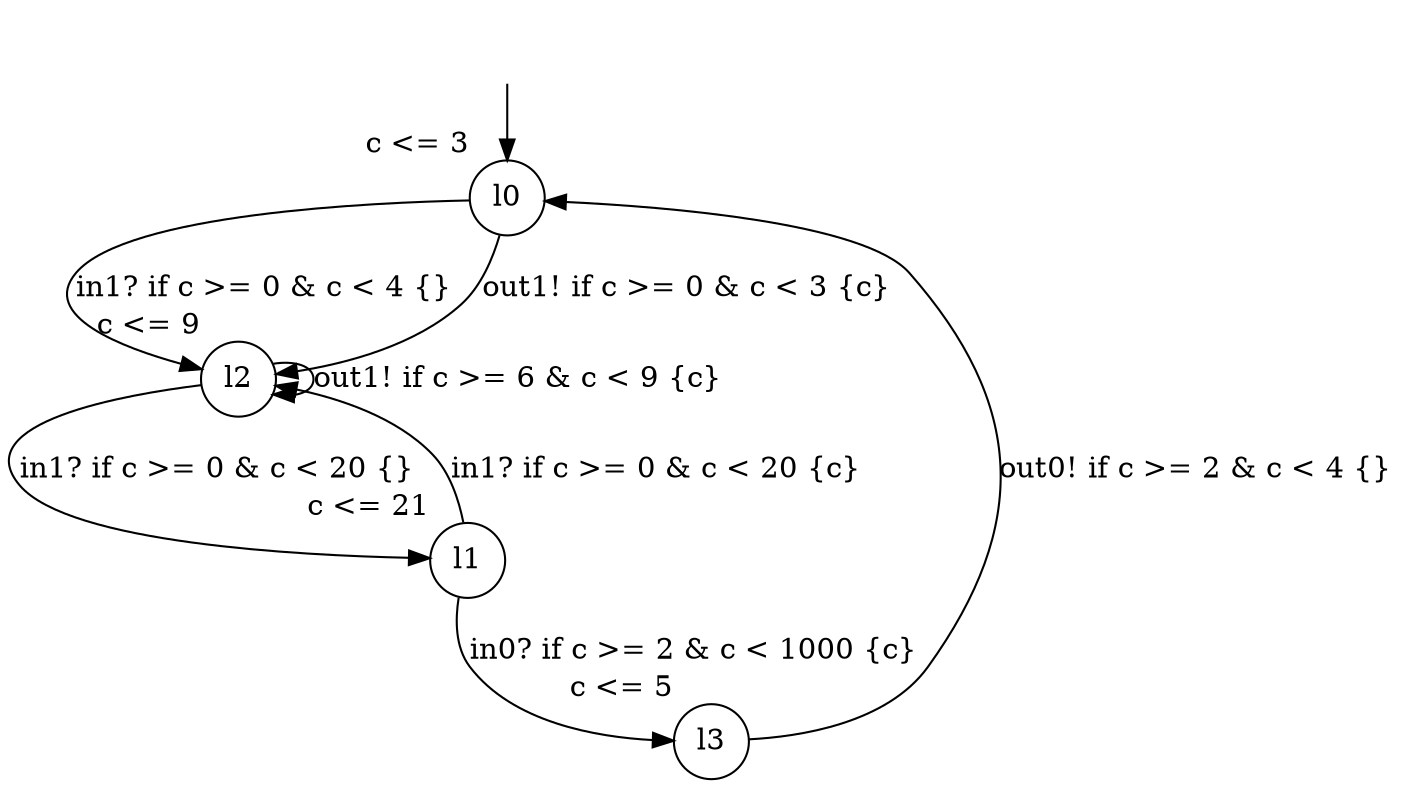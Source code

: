 digraph g {
__start0 [label="" shape="none"];
l0 [shape="circle" margin=0 label="l0", xlabel="c <= 3"];
l1 [shape="circle" margin=0 label="l1", xlabel="c <= 21"];
l2 [shape="circle" margin=0 label="l2", xlabel="c <= 9"];
l3 [shape="circle" margin=0 label="l3", xlabel="c <= 5"];
l0 -> l2 [label="in1? if c >= 0 & c < 4 {} "];
l0 -> l2 [label="out1! if c >= 0 & c < 3 {c} "];
l1 -> l3 [label="in0? if c >= 2 & c < 1000 {c} "];
l1 -> l2 [label="in1? if c >= 0 & c < 20 {c} "];
l2 -> l2 [label="out1! if c >= 6 & c < 9 {c} "];
l2 -> l1 [label="in1? if c >= 0 & c < 20 {} "];
l3 -> l0 [label="out0! if c >= 2 & c < 4 {} "];
__start0 -> l0;
}
